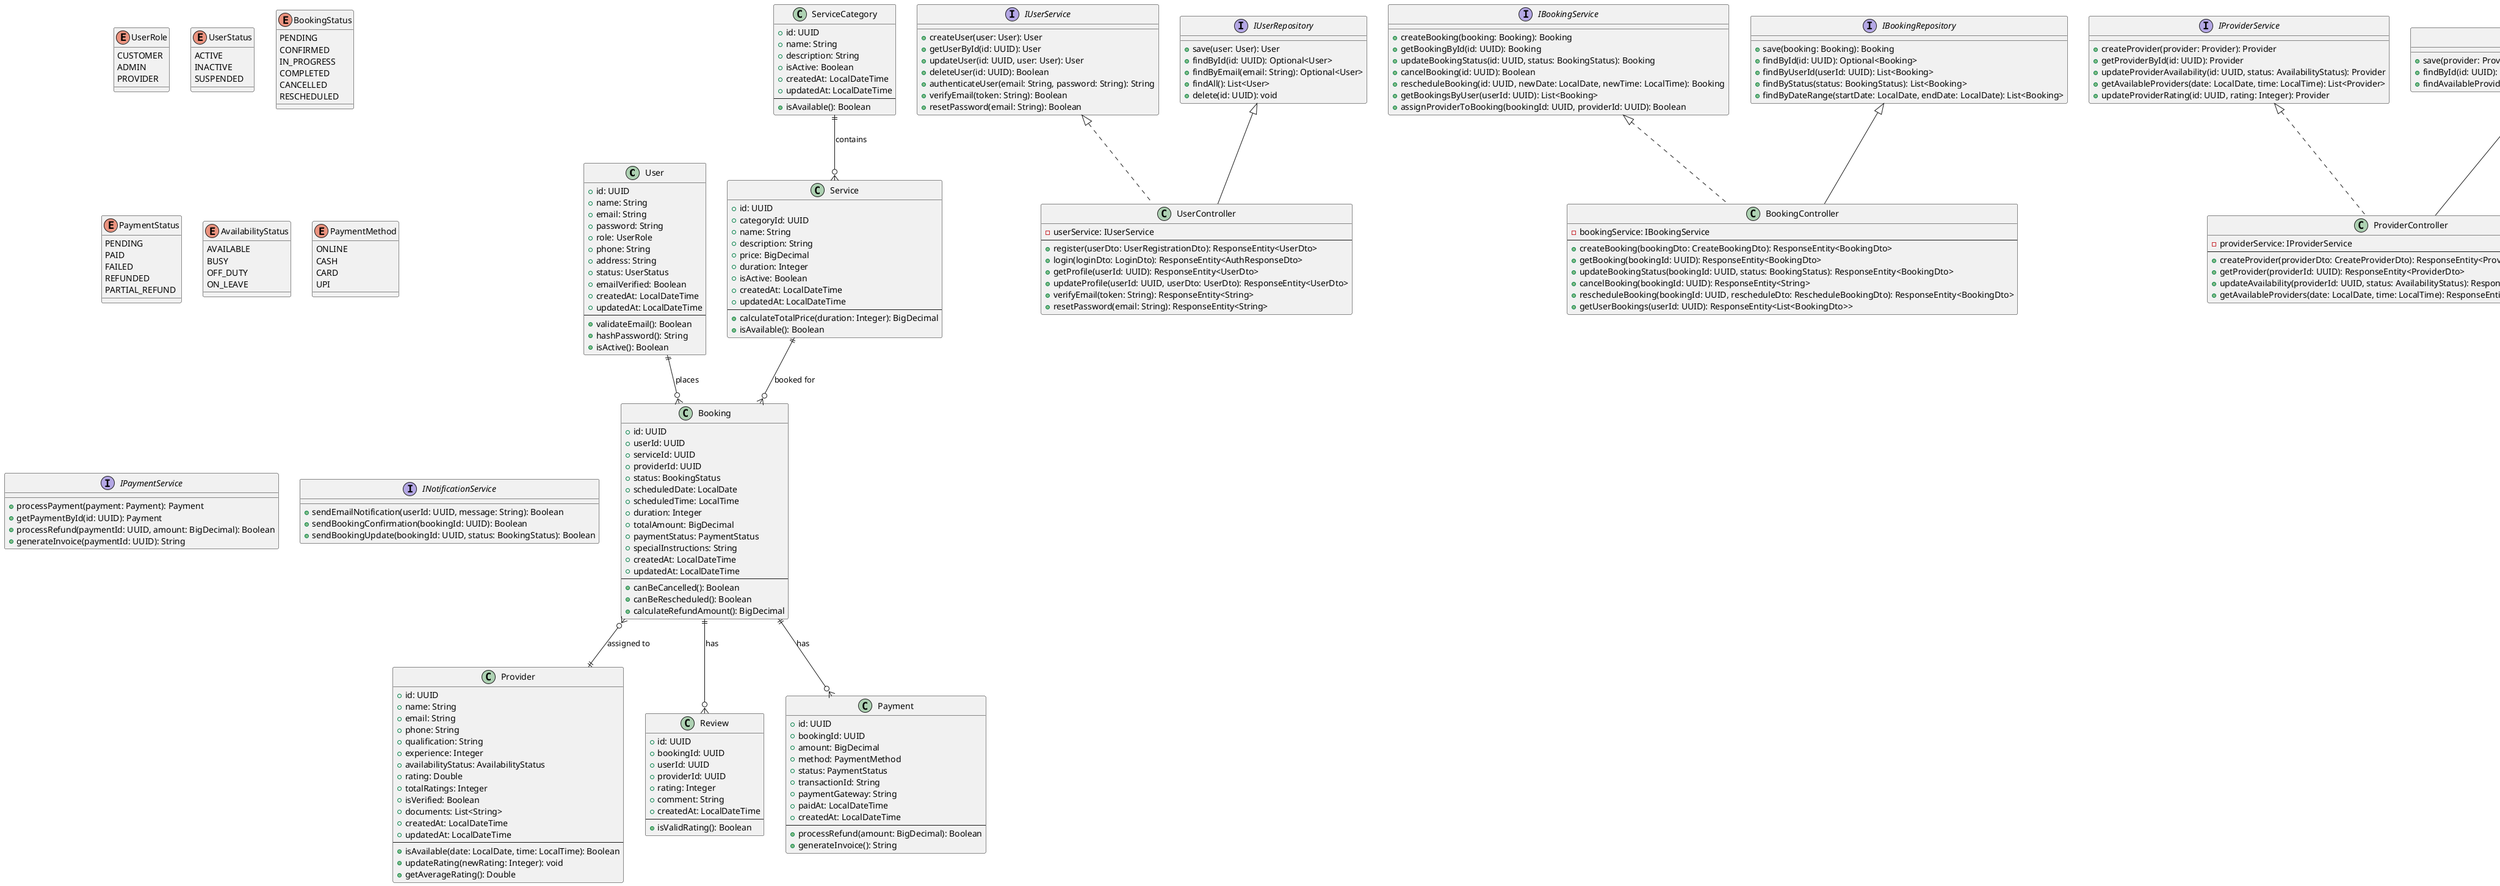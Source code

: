 @startuml

' Entity Classes - MVP Core Tables
class User {
    +id: UUID
    +name: String
    +email: String
    +password: String
    +role: UserRole
    +phone: String
    +address: String
    +status: UserStatus
    +emailVerified: Boolean
    +createdAt: LocalDateTime
    +updatedAt: LocalDateTime
    --
    +validateEmail(): Boolean
    +hashPassword(): String
    +isActive(): Boolean
}

enum UserRole {
    CUSTOMER
    ADMIN
    PROVIDER
}

enum UserStatus {
    ACTIVE
    INACTIVE
    SUSPENDED
}

class ServiceCategory {
    +id: UUID
    +name: String
    +description: String
    +isActive: Boolean
    +createdAt: LocalDateTime
    +updatedAt: LocalDateTime
    --
    +isAvailable(): Boolean
}

class Service {
    +id: UUID
    +categoryId: UUID
    +name: String
    +description: String
    +price: BigDecimal
    +duration: Integer
    +isActive: Boolean
    +createdAt: LocalDateTime
    +updatedAt: LocalDateTime
    --
    +calculateTotalPrice(duration: Integer): BigDecimal
    +isAvailable(): Boolean
}

class Booking {
    +id: UUID
    +userId: UUID
    +serviceId: UUID
    +providerId: UUID
    +status: BookingStatus
    +scheduledDate: LocalDate
    +scheduledTime: LocalTime
    +duration: Integer
    +totalAmount: BigDecimal
    +paymentStatus: PaymentStatus
    +specialInstructions: String
    +createdAt: LocalDateTime
    +updatedAt: LocalDateTime
    --
    +canBeCancelled(): Boolean
    +canBeRescheduled(): Boolean
    +calculateRefundAmount(): BigDecimal
}

enum BookingStatus {
    PENDING
    CONFIRMED
    IN_PROGRESS
    COMPLETED
    CANCELLED
    RESCHEDULED
}

enum PaymentStatus {
    PENDING
    PAID
    FAILED
    REFUNDED
    PARTIAL_REFUND
}

class Provider {
    +id: UUID
    +name: String
    +email: String
    +phone: String
    +qualification: String
    +experience: Integer
    +availabilityStatus: AvailabilityStatus
    +rating: Double
    +totalRatings: Integer
    +isVerified: Boolean
    +documents: List<String>
    +createdAt: LocalDateTime
    +updatedAt: LocalDateTime
    --
    +isAvailable(date: LocalDate, time: LocalTime): Boolean
    +updateRating(newRating: Integer): void
    +getAverageRating(): Double
}

enum AvailabilityStatus {
    AVAILABLE
    BUSY
    OFF_DUTY
    ON_LEAVE
}

' Phase 1.5 Entities
class Review {
    +id: UUID
    +bookingId: UUID
    +userId: UUID
    +providerId: UUID
    +rating: Integer
    +comment: String
    +createdAt: LocalDateTime
    --
    +isValidRating(): Boolean
}

class Payment {
    +id: UUID
    +bookingId: UUID
    +amount: BigDecimal
    +method: PaymentMethod
    +status: PaymentStatus
    +transactionId: String
    +paymentGateway: String
    +paidAt: LocalDateTime
    +createdAt: LocalDateTime
    --
    +processRefund(amount: BigDecimal): Boolean
    +generateInvoice(): String
}

enum PaymentMethod {
    ONLINE
    CASH
    CARD
    UPI
}

' Service Interfaces - MVP

interface IUserService {
    +createUser(user: User): User
    +getUserById(id: UUID): User
    +updateUser(id: UUID, user: User): User
    +deleteUser(id: UUID): Boolean
    +authenticateUser(email: String, password: String): String
    +verifyEmail(token: String): Boolean
    +resetPassword(email: String): Boolean
}

interface IBookingService {
    +createBooking(booking: Booking): Booking
    +getBookingById(id: UUID): Booking
    +updateBookingStatus(id: UUID, status: BookingStatus): Booking
    +cancelBooking(id: UUID): Boolean
    +rescheduleBooking(id: UUID, newDate: LocalDate, newTime: LocalTime): Booking
    +getBookingsByUser(userId: UUID): List<Booking>
    +assignProviderToBooking(bookingId: UUID, providerId: UUID): Boolean
}

interface IProviderService {
    +createProvider(provider: Provider): Provider
    +getProviderById(id: UUID): Provider
    +updateProviderAvailability(id: UUID, status: AvailabilityStatus): Provider
    +getAvailableProviders(date: LocalDate, time: LocalTime): List<Provider>
    +updateProviderRating(id: UUID, rating: Integer): Provider
}

interface IPaymentService {
    +processPayment(payment: Payment): Payment
    +getPaymentById(id: UUID): Payment
    +processRefund(paymentId: UUID, amount: BigDecimal): Boolean
    +generateInvoice(paymentId: UUID): String
}

interface INotificationService {
    +sendEmailNotification(userId: UUID, message: String): Boolean
    +sendBookingConfirmation(bookingId: UUID): Boolean
    +sendBookingUpdate(bookingId: UUID, status: BookingStatus): Boolean
}

' Repository Interfaces - MVP
interface IUserRepository {
    +save(user: User): User
    +findById(id: UUID): Optional<User>
    +findByEmail(email: String): Optional<User>
    +findAll(): List<User>
    +delete(id: UUID): void
}

interface IBookingRepository {
    +save(booking: Booking): Booking
    +findById(id: UUID): Optional<Booking>
    +findByUserId(userId: UUID): List<Booking>
    +findByStatus(status: BookingStatus): List<Booking>
    +findByDateRange(startDate: LocalDate, endDate: LocalDate): List<Booking>
}

interface IProviderRepository {
    +save(provider: Provider): Provider
    +findById(id: UUID): Optional<Provider>
    +findAvailableProviders(date: LocalDate, time: LocalTime): List<Provider>
}

' Controller Classes - MVP
class UserController {
    -userService: IUserService
    --
    +register(userDto: UserRegistrationDto): ResponseEntity<UserDto>
    +login(loginDto: LoginDto): ResponseEntity<AuthResponseDto>
    +getProfile(userId: UUID): ResponseEntity<UserDto>
    +updateProfile(userId: UUID, userDto: UserDto): ResponseEntity<UserDto>
    +verifyEmail(token: String): ResponseEntity<String>
    +resetPassword(email: String): ResponseEntity<String>
}

class BookingController {
    -bookingService: IBookingService
    --
    +createBooking(bookingDto: CreateBookingDto): ResponseEntity<BookingDto>
    +getBooking(bookingId: UUID): ResponseEntity<BookingDto>
    +updateBookingStatus(bookingId: UUID, status: BookingStatus): ResponseEntity<BookingDto>
    +cancelBooking(bookingId: UUID): ResponseEntity<String>
    +rescheduleBooking(bookingId: UUID, rescheduleDto: RescheduleBookingDto): ResponseEntity<BookingDto>
    +getUserBookings(userId: UUID): ResponseEntity<List<BookingDto>>
}

class ProviderController {
    -providerService: IProviderService
    --
    +createProvider(providerDto: CreateProviderDto): ResponseEntity<ProviderDto>
    +getProvider(providerId: UUID): ResponseEntity<ProviderDto>
    +updateAvailability(providerId: UUID, status: AvailabilityStatus): ResponseEntity<ProviderDto>
    +getAvailableProviders(date: LocalDate, time: LocalTime): ResponseEntity<List<ProviderDto>>
}

' Relationships - MVP Core Tables
User ||--o{ Booking : "places"
ServiceCategory ||--o{ Service : "contains"
Service ||--o{ Booking : "booked for"
Booking }o--|| Provider : "assigned to"
Booking ||--o{ Payment : "has"
Booking ||--o{ Review : "has"

' Service implementations
IUserService <|.. UserController
IBookingService <|.. BookingController
IProviderService <|.. ProviderController

' Repository relationships
IUserRepository <|-- UserController
IBookingRepository <|-- BookingController
IProviderRepository <|-- ProviderController

@enduml